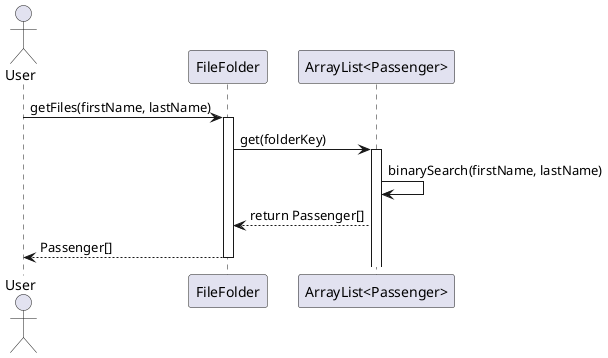 @startuml
actor User
participant "FileFolder" as FF
participant "ArrayList<Passenger>" as List

User -> FF : getFiles(firstName, lastName)
activate FF

FF -> List : get(folderKey)
activate List
List -> List : binarySearch(firstName, lastName)
List --> FF : return Passenger[]

FF --> User : Passenger[]
deactivate FF

@enduml
